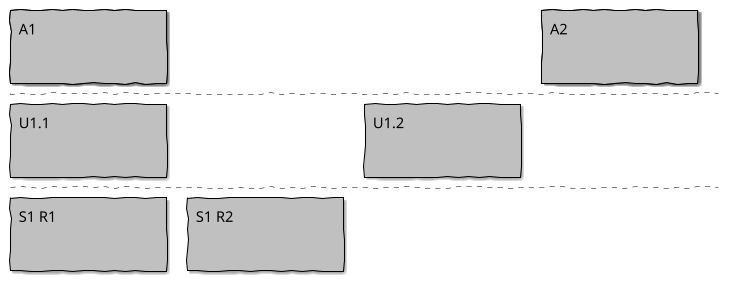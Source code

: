 ' Do not edit
' Theme Gallery
' autogenerated by script
'
@startboard
!theme sketchy-outline
A1
+U1.1
++S1 R1
++S1 R2 
+U1.2
A2
@endboard
